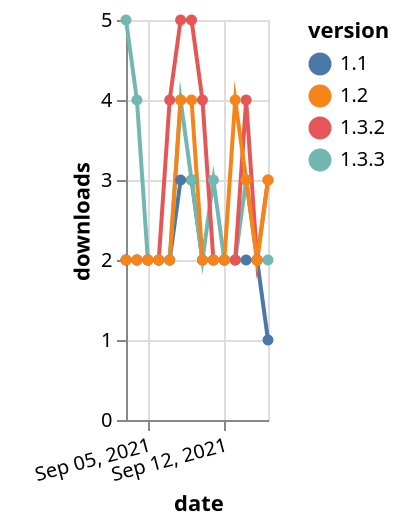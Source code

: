 {"$schema": "https://vega.github.io/schema/vega-lite/v5.json", "description": "A simple bar chart with embedded data.", "data": {"values": [{"date": "2021-09-03", "total": 1548, "delta": 2, "version": "1.1"}, {"date": "2021-09-04", "total": 1550, "delta": 2, "version": "1.1"}, {"date": "2021-09-05", "total": 1552, "delta": 2, "version": "1.1"}, {"date": "2021-09-06", "total": 1554, "delta": 2, "version": "1.1"}, {"date": "2021-09-07", "total": 1556, "delta": 2, "version": "1.1"}, {"date": "2021-09-08", "total": 1559, "delta": 3, "version": "1.1"}, {"date": "2021-09-09", "total": 1562, "delta": 3, "version": "1.1"}, {"date": "2021-09-10", "total": 1564, "delta": 2, "version": "1.1"}, {"date": "2021-09-11", "total": 1566, "delta": 2, "version": "1.1"}, {"date": "2021-09-12", "total": 1568, "delta": 2, "version": "1.1"}, {"date": "2021-09-13", "total": 1570, "delta": 2, "version": "1.1"}, {"date": "2021-09-14", "total": 1572, "delta": 2, "version": "1.1"}, {"date": "2021-09-15", "total": 1574, "delta": 2, "version": "1.1"}, {"date": "2021-09-16", "total": 1575, "delta": 1, "version": "1.1"}, {"date": "2021-09-03", "total": 230, "delta": 5, "version": "1.3.3"}, {"date": "2021-09-04", "total": 234, "delta": 4, "version": "1.3.3"}, {"date": "2021-09-05", "total": 236, "delta": 2, "version": "1.3.3"}, {"date": "2021-09-06", "total": 238, "delta": 2, "version": "1.3.3"}, {"date": "2021-09-07", "total": 240, "delta": 2, "version": "1.3.3"}, {"date": "2021-09-08", "total": 244, "delta": 4, "version": "1.3.3"}, {"date": "2021-09-09", "total": 247, "delta": 3, "version": "1.3.3"}, {"date": "2021-09-10", "total": 249, "delta": 2, "version": "1.3.3"}, {"date": "2021-09-11", "total": 252, "delta": 3, "version": "1.3.3"}, {"date": "2021-09-12", "total": 254, "delta": 2, "version": "1.3.3"}, {"date": "2021-09-13", "total": 256, "delta": 2, "version": "1.3.3"}, {"date": "2021-09-14", "total": 259, "delta": 3, "version": "1.3.3"}, {"date": "2021-09-15", "total": 261, "delta": 2, "version": "1.3.3"}, {"date": "2021-09-16", "total": 263, "delta": 2, "version": "1.3.3"}, {"date": "2021-09-03", "total": 1229, "delta": 2, "version": "1.3.2"}, {"date": "2021-09-04", "total": 1231, "delta": 2, "version": "1.3.2"}, {"date": "2021-09-05", "total": 1233, "delta": 2, "version": "1.3.2"}, {"date": "2021-09-06", "total": 1235, "delta": 2, "version": "1.3.2"}, {"date": "2021-09-07", "total": 1239, "delta": 4, "version": "1.3.2"}, {"date": "2021-09-08", "total": 1244, "delta": 5, "version": "1.3.2"}, {"date": "2021-09-09", "total": 1249, "delta": 5, "version": "1.3.2"}, {"date": "2021-09-10", "total": 1253, "delta": 4, "version": "1.3.2"}, {"date": "2021-09-11", "total": 1255, "delta": 2, "version": "1.3.2"}, {"date": "2021-09-12", "total": 1257, "delta": 2, "version": "1.3.2"}, {"date": "2021-09-13", "total": 1259, "delta": 2, "version": "1.3.2"}, {"date": "2021-09-14", "total": 1263, "delta": 4, "version": "1.3.2"}, {"date": "2021-09-15", "total": 1265, "delta": 2, "version": "1.3.2"}, {"date": "2021-09-16", "total": 1268, "delta": 3, "version": "1.3.2"}, {"date": "2021-09-03", "total": 2176, "delta": 2, "version": "1.2"}, {"date": "2021-09-04", "total": 2178, "delta": 2, "version": "1.2"}, {"date": "2021-09-05", "total": 2180, "delta": 2, "version": "1.2"}, {"date": "2021-09-06", "total": 2182, "delta": 2, "version": "1.2"}, {"date": "2021-09-07", "total": 2184, "delta": 2, "version": "1.2"}, {"date": "2021-09-08", "total": 2188, "delta": 4, "version": "1.2"}, {"date": "2021-09-09", "total": 2192, "delta": 4, "version": "1.2"}, {"date": "2021-09-10", "total": 2194, "delta": 2, "version": "1.2"}, {"date": "2021-09-11", "total": 2196, "delta": 2, "version": "1.2"}, {"date": "2021-09-12", "total": 2198, "delta": 2, "version": "1.2"}, {"date": "2021-09-13", "total": 2202, "delta": 4, "version": "1.2"}, {"date": "2021-09-14", "total": 2205, "delta": 3, "version": "1.2"}, {"date": "2021-09-15", "total": 2207, "delta": 2, "version": "1.2"}, {"date": "2021-09-16", "total": 2210, "delta": 3, "version": "1.2"}]}, "width": "container", "mark": {"type": "line", "point": {"filled": true}}, "encoding": {"x": {"field": "date", "type": "temporal", "timeUnit": "yearmonthdate", "title": "date", "axis": {"labelAngle": -15}}, "y": {"field": "delta", "type": "quantitative", "title": "downloads"}, "color": {"field": "version", "type": "nominal"}, "tooltip": {"field": "delta"}}}